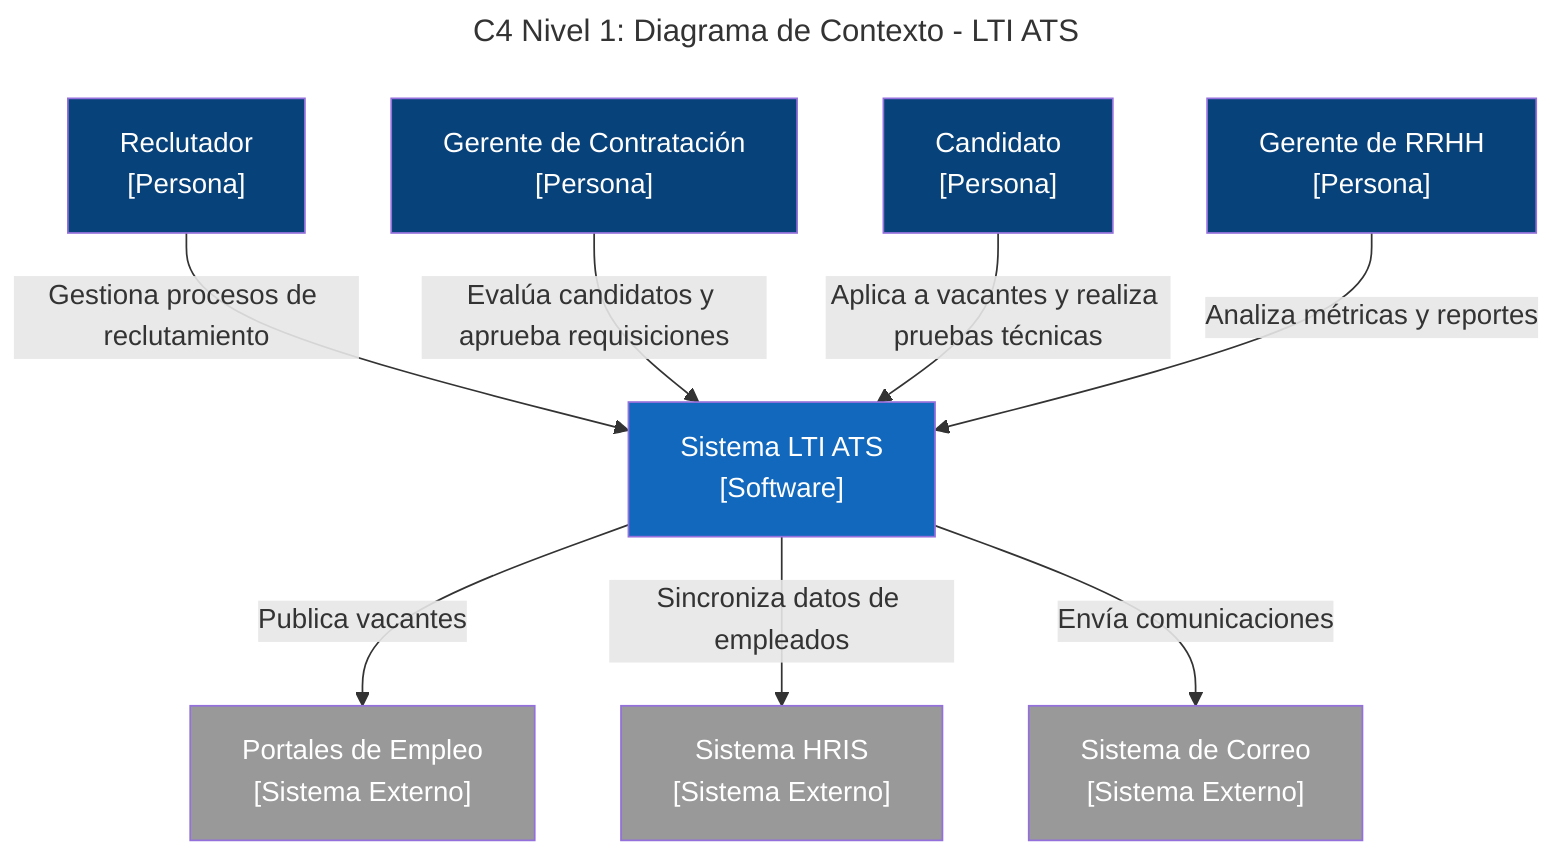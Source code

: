 ---
title: "C4 Nivel 1: Diagrama de Contexto - LTI ATS"
---
flowchart TB
    classDef userClass fill:#08427B,color:white
    classDef systemClass fill:#1168BD,color:white
    classDef externalClass fill:#999999,color:white
    
    Reclutador["Reclutador\n[Persona]"]:::userClass
    GerenteContratacion["Gerente de Contratación\n[Persona]"]:::userClass
    Candidato["Candidato\n[Persona]"]:::userClass
    GerenteRRHH["Gerente de RRHH\n[Persona]"]:::userClass
    
    LTI["Sistema LTI ATS\n[Software]"]:::systemClass
    
    JobBoards["Portales de Empleo\n[Sistema Externo]"]:::externalClass
    HRIS["Sistema HRIS\n[Sistema Externo]"]:::externalClass
    EmailSystem["Sistema de Correo\n[Sistema Externo]"]:::externalClass
    
    Reclutador -- "Gestiona procesos de reclutamiento" --> LTI
    GerenteContratacion -- "Evalúa candidatos y aprueba requisiciones" --> LTI
    Candidato -- "Aplica a vacantes y realiza pruebas técnicas" --> LTI
    GerenteRRHH -- "Analiza métricas y reportes" --> LTI
    
    LTI -- "Publica vacantes" --> JobBoards
    LTI -- "Sincroniza datos de empleados" --> HRIS
    LTI -- "Envía comunicaciones" --> EmailSystem